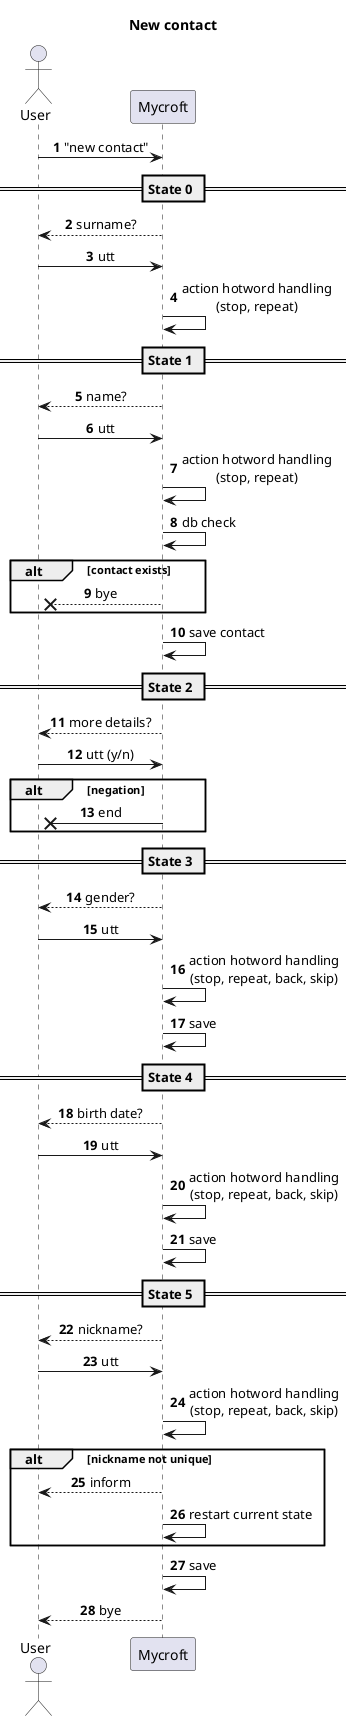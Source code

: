 @startuml new contact
skinparam SequenceMessageAlignment center
autonumber

title New contact

actor User as u
participant Mycroft as m

u -> m: "new contact"
== State 0 ==
m --> u: surname?
u -> m: utt
m -> m: action hotword handling\n(stop, repeat)

== State 1 ==
m --> u: name?
u -> m: utt
m -> m: action hotword handling\n(stop, repeat)

m -> m: db check
alt contact exists
    m --x u: bye
end
m -> m: save contact

== State 2 ==
m --> u: more details?
u -> m: utt (y/n)
alt negation
    m -x u: end
end

== State 3 ==
m --> u: gender?
u -> m: utt
m -> m: action hotword handling\n(stop, repeat, back, skip)
m -> m: save

== State 4 ==
m --> u: birth date?
u -> m: utt
m -> m: action hotword handling\n(stop, repeat, back, skip)
m -> m: save

== State 5 ==
m --> u: nickname?
u -> m: utt
m -> m: action hotword handling\n(stop, repeat, back, skip)
alt nickname not unique
    m --> u: inform
    m -> m: restart current state
end
m -> m: save

m --> u: bye

@enduml